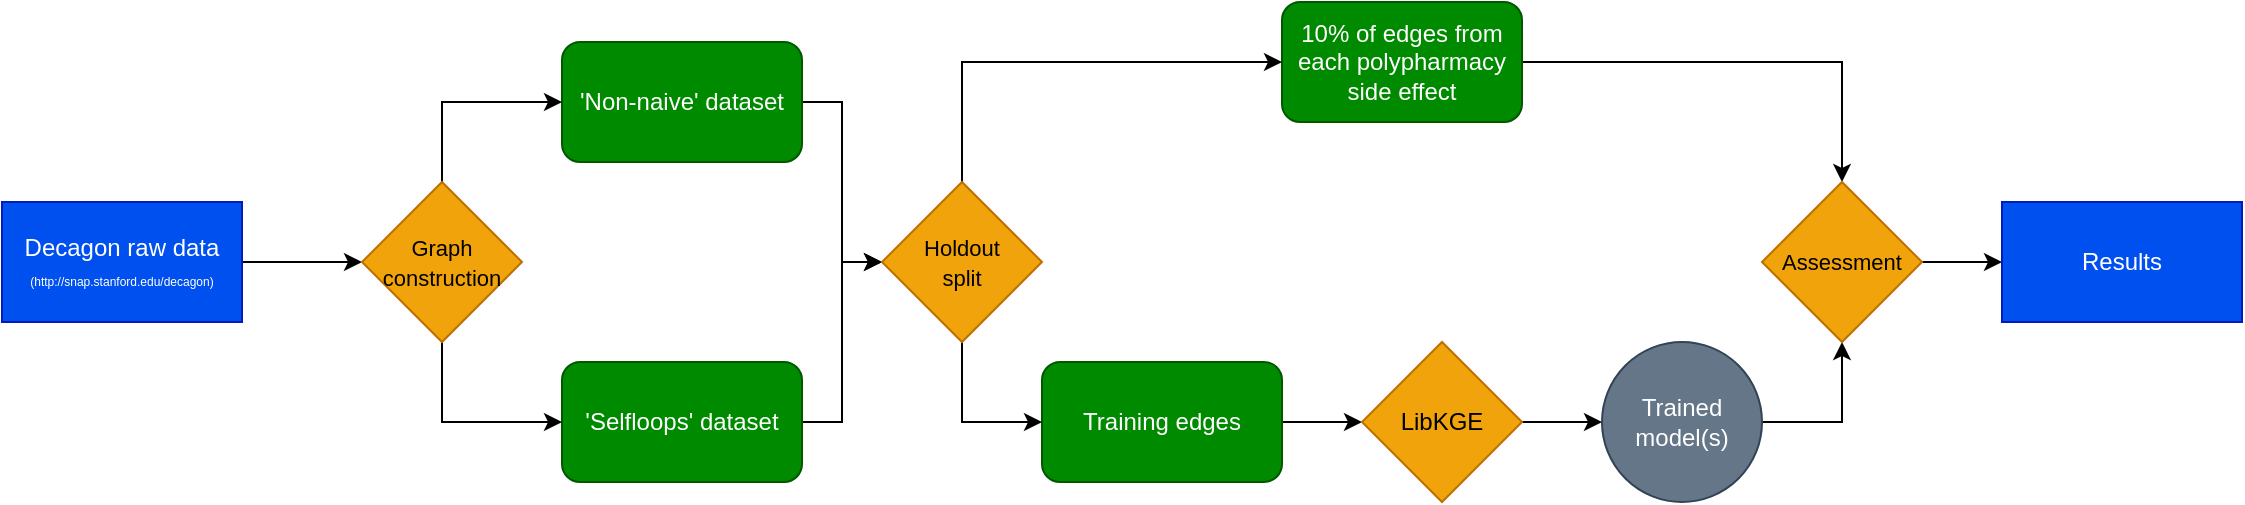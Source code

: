 <mxfile version="21.5.0" type="device">
  <diagram id="C5RBs43oDa-KdzZeNtuy" name="Page-1">
    <mxGraphModel dx="884" dy="674" grid="1" gridSize="10" guides="1" tooltips="1" connect="1" arrows="1" fold="1" page="1" pageScale="1" pageWidth="827" pageHeight="1169" math="0" shadow="0">
      <root>
        <mxCell id="WIyWlLk6GJQsqaUBKTNV-0" />
        <mxCell id="WIyWlLk6GJQsqaUBKTNV-1" parent="WIyWlLk6GJQsqaUBKTNV-0" />
        <mxCell id="ONS6CNeB0ztVskqRVB19-21" style="edgeStyle=orthogonalEdgeStyle;rounded=0;orthogonalLoop=1;jettySize=auto;html=1;exitX=1;exitY=0.5;exitDx=0;exitDy=0;entryX=0;entryY=0.5;entryDx=0;entryDy=0;" edge="1" parent="WIyWlLk6GJQsqaUBKTNV-1" source="ONS6CNeB0ztVskqRVB19-1" target="ONS6CNeB0ztVskqRVB19-20">
          <mxGeometry relative="1" as="geometry" />
        </mxCell>
        <mxCell id="ONS6CNeB0ztVskqRVB19-1" value="Decagon raw data&lt;br&gt;&lt;font style=&quot;font-size: 6px;&quot;&gt;(http://snap.stanford.edu/decagon)&lt;/font&gt;" style="rounded=0;whiteSpace=wrap;html=1;fillColor=#0050ef;fontColor=#ffffff;strokeColor=#001DBC;" vertex="1" parent="WIyWlLk6GJQsqaUBKTNV-1">
          <mxGeometry x="40" y="130" width="120" height="60" as="geometry" />
        </mxCell>
        <mxCell id="ONS6CNeB0ztVskqRVB19-41" style="edgeStyle=orthogonalEdgeStyle;rounded=0;orthogonalLoop=1;jettySize=auto;html=1;exitX=1;exitY=0.5;exitDx=0;exitDy=0;entryX=0;entryY=0.5;entryDx=0;entryDy=0;" edge="1" parent="WIyWlLk6GJQsqaUBKTNV-1" source="ONS6CNeB0ztVskqRVB19-4" target="ONS6CNeB0ztVskqRVB19-24">
          <mxGeometry relative="1" as="geometry" />
        </mxCell>
        <mxCell id="ONS6CNeB0ztVskqRVB19-4" value="&#39;Selfloops&#39; dataset" style="rounded=1;whiteSpace=wrap;html=1;fillColor=#008a00;fontColor=#ffffff;strokeColor=#005700;" vertex="1" parent="WIyWlLk6GJQsqaUBKTNV-1">
          <mxGeometry x="320" y="210" width="120" height="60" as="geometry" />
        </mxCell>
        <mxCell id="ONS6CNeB0ztVskqRVB19-40" style="edgeStyle=orthogonalEdgeStyle;rounded=0;orthogonalLoop=1;jettySize=auto;html=1;exitX=1;exitY=0.5;exitDx=0;exitDy=0;entryX=0;entryY=0.5;entryDx=0;entryDy=0;" edge="1" parent="WIyWlLk6GJQsqaUBKTNV-1" source="ONS6CNeB0ztVskqRVB19-7" target="ONS6CNeB0ztVskqRVB19-24">
          <mxGeometry relative="1" as="geometry" />
        </mxCell>
        <mxCell id="ONS6CNeB0ztVskqRVB19-7" value="&#39;Non-naive&#39; dataset" style="rounded=1;whiteSpace=wrap;html=1;fillColor=#008a00;fontColor=#ffffff;strokeColor=#005700;" vertex="1" parent="WIyWlLk6GJQsqaUBKTNV-1">
          <mxGeometry x="320" y="50" width="120" height="60" as="geometry" />
        </mxCell>
        <mxCell id="ONS6CNeB0ztVskqRVB19-44" style="edgeStyle=orthogonalEdgeStyle;rounded=0;orthogonalLoop=1;jettySize=auto;html=1;exitX=1;exitY=0.5;exitDx=0;exitDy=0;" edge="1" parent="WIyWlLk6GJQsqaUBKTNV-1" source="ONS6CNeB0ztVskqRVB19-12" target="ONS6CNeB0ztVskqRVB19-18">
          <mxGeometry relative="1" as="geometry" />
        </mxCell>
        <mxCell id="ONS6CNeB0ztVskqRVB19-12" value="Training edges" style="rounded=1;whiteSpace=wrap;html=1;fillColor=#008a00;fontColor=#ffffff;strokeColor=#005700;" vertex="1" parent="WIyWlLk6GJQsqaUBKTNV-1">
          <mxGeometry x="560" y="210" width="120" height="60" as="geometry" />
        </mxCell>
        <mxCell id="ONS6CNeB0ztVskqRVB19-45" style="edgeStyle=orthogonalEdgeStyle;rounded=0;orthogonalLoop=1;jettySize=auto;html=1;exitX=1;exitY=0.5;exitDx=0;exitDy=0;" edge="1" parent="WIyWlLk6GJQsqaUBKTNV-1" source="ONS6CNeB0ztVskqRVB19-13" target="ONS6CNeB0ztVskqRVB19-31">
          <mxGeometry relative="1" as="geometry" />
        </mxCell>
        <mxCell id="ONS6CNeB0ztVskqRVB19-13" value="10% of edges from each polypharmacy side effect" style="rounded=1;whiteSpace=wrap;html=1;fillColor=#008a00;fontColor=#ffffff;strokeColor=#005700;" vertex="1" parent="WIyWlLk6GJQsqaUBKTNV-1">
          <mxGeometry x="680" y="30" width="120" height="60" as="geometry" />
        </mxCell>
        <mxCell id="ONS6CNeB0ztVskqRVB19-46" style="edgeStyle=orthogonalEdgeStyle;rounded=0;orthogonalLoop=1;jettySize=auto;html=1;exitX=1;exitY=0.5;exitDx=0;exitDy=0;entryX=0;entryY=0.5;entryDx=0;entryDy=0;" edge="1" parent="WIyWlLk6GJQsqaUBKTNV-1" source="ONS6CNeB0ztVskqRVB19-18" target="ONS6CNeB0ztVskqRVB19-29">
          <mxGeometry relative="1" as="geometry" />
        </mxCell>
        <mxCell id="ONS6CNeB0ztVskqRVB19-18" value="LibKGE" style="rhombus;whiteSpace=wrap;html=1;fillColor=#f0a30a;fontColor=#000000;strokeColor=#BD7000;" vertex="1" parent="WIyWlLk6GJQsqaUBKTNV-1">
          <mxGeometry x="720" y="200" width="80" height="80" as="geometry" />
        </mxCell>
        <mxCell id="ONS6CNeB0ztVskqRVB19-22" style="edgeStyle=orthogonalEdgeStyle;rounded=0;orthogonalLoop=1;jettySize=auto;html=1;exitX=0.5;exitY=0;exitDx=0;exitDy=0;entryX=0;entryY=0.5;entryDx=0;entryDy=0;" edge="1" parent="WIyWlLk6GJQsqaUBKTNV-1" source="ONS6CNeB0ztVskqRVB19-20" target="ONS6CNeB0ztVskqRVB19-7">
          <mxGeometry relative="1" as="geometry" />
        </mxCell>
        <mxCell id="ONS6CNeB0ztVskqRVB19-23" style="edgeStyle=orthogonalEdgeStyle;rounded=0;orthogonalLoop=1;jettySize=auto;html=1;exitX=0.5;exitY=1;exitDx=0;exitDy=0;entryX=0;entryY=0.5;entryDx=0;entryDy=0;" edge="1" parent="WIyWlLk6GJQsqaUBKTNV-1" source="ONS6CNeB0ztVskqRVB19-20" target="ONS6CNeB0ztVskqRVB19-4">
          <mxGeometry relative="1" as="geometry" />
        </mxCell>
        <mxCell id="ONS6CNeB0ztVskqRVB19-20" value="&lt;font style=&quot;font-size: 11px;&quot;&gt;Graph construction&lt;/font&gt;" style="rhombus;whiteSpace=wrap;html=1;fillColor=#f0a30a;fontColor=#000000;strokeColor=#BD7000;" vertex="1" parent="WIyWlLk6GJQsqaUBKTNV-1">
          <mxGeometry x="220" y="120" width="80" height="80" as="geometry" />
        </mxCell>
        <mxCell id="ONS6CNeB0ztVskqRVB19-42" style="edgeStyle=orthogonalEdgeStyle;rounded=0;orthogonalLoop=1;jettySize=auto;html=1;exitX=0.5;exitY=1;exitDx=0;exitDy=0;entryX=0;entryY=0.5;entryDx=0;entryDy=0;" edge="1" parent="WIyWlLk6GJQsqaUBKTNV-1" source="ONS6CNeB0ztVskqRVB19-24" target="ONS6CNeB0ztVskqRVB19-12">
          <mxGeometry relative="1" as="geometry" />
        </mxCell>
        <mxCell id="ONS6CNeB0ztVskqRVB19-43" style="edgeStyle=orthogonalEdgeStyle;rounded=0;orthogonalLoop=1;jettySize=auto;html=1;exitX=0.5;exitY=0;exitDx=0;exitDy=0;entryX=0;entryY=0.5;entryDx=0;entryDy=0;" edge="1" parent="WIyWlLk6GJQsqaUBKTNV-1" source="ONS6CNeB0ztVskqRVB19-24" target="ONS6CNeB0ztVskqRVB19-13">
          <mxGeometry relative="1" as="geometry" />
        </mxCell>
        <mxCell id="ONS6CNeB0ztVskqRVB19-24" value="&lt;font style=&quot;font-size: 11px;&quot;&gt;Holdout &lt;br&gt;split&lt;/font&gt;" style="rhombus;whiteSpace=wrap;html=1;fillColor=#f0a30a;fontColor=#000000;strokeColor=#BD7000;" vertex="1" parent="WIyWlLk6GJQsqaUBKTNV-1">
          <mxGeometry x="480" y="120" width="80" height="80" as="geometry" />
        </mxCell>
        <mxCell id="ONS6CNeB0ztVskqRVB19-47" style="edgeStyle=orthogonalEdgeStyle;rounded=0;orthogonalLoop=1;jettySize=auto;html=1;exitX=1;exitY=0.5;exitDx=0;exitDy=0;entryX=0.5;entryY=1;entryDx=0;entryDy=0;" edge="1" parent="WIyWlLk6GJQsqaUBKTNV-1" source="ONS6CNeB0ztVskqRVB19-29" target="ONS6CNeB0ztVskqRVB19-31">
          <mxGeometry relative="1" as="geometry" />
        </mxCell>
        <mxCell id="ONS6CNeB0ztVskqRVB19-29" value="Trained&lt;br&gt;model(s)" style="ellipse;whiteSpace=wrap;html=1;aspect=fixed;fillColor=#647687;strokeColor=#314354;fontColor=#ffffff;" vertex="1" parent="WIyWlLk6GJQsqaUBKTNV-1">
          <mxGeometry x="840" y="200" width="80" height="80" as="geometry" />
        </mxCell>
        <mxCell id="ONS6CNeB0ztVskqRVB19-48" style="edgeStyle=orthogonalEdgeStyle;rounded=0;orthogonalLoop=1;jettySize=auto;html=1;exitX=1;exitY=0.5;exitDx=0;exitDy=0;" edge="1" parent="WIyWlLk6GJQsqaUBKTNV-1" source="ONS6CNeB0ztVskqRVB19-31" target="ONS6CNeB0ztVskqRVB19-36">
          <mxGeometry relative="1" as="geometry" />
        </mxCell>
        <mxCell id="ONS6CNeB0ztVskqRVB19-31" value="&lt;font style=&quot;font-size: 11px;&quot;&gt;Assessment&lt;/font&gt;" style="rhombus;whiteSpace=wrap;html=1;fillColor=#f0a30a;fontColor=#000000;strokeColor=#BD7000;" vertex="1" parent="WIyWlLk6GJQsqaUBKTNV-1">
          <mxGeometry x="920" y="120" width="80" height="80" as="geometry" />
        </mxCell>
        <mxCell id="ONS6CNeB0ztVskqRVB19-36" value="Results" style="rounded=0;whiteSpace=wrap;html=1;fillColor=#0050ef;fontColor=#ffffff;strokeColor=#001DBC;" vertex="1" parent="WIyWlLk6GJQsqaUBKTNV-1">
          <mxGeometry x="1040" y="130" width="120" height="60" as="geometry" />
        </mxCell>
      </root>
    </mxGraphModel>
  </diagram>
</mxfile>
